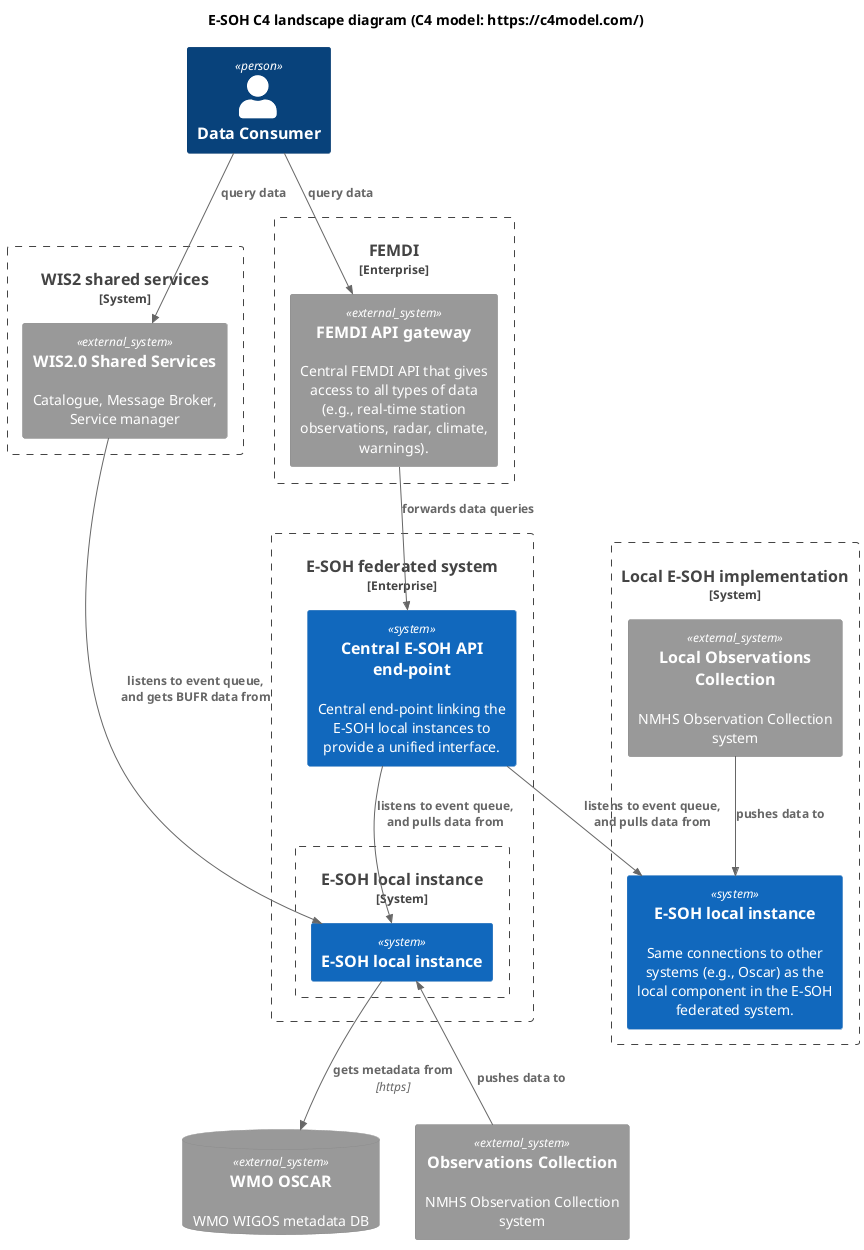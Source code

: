 @startuml "E-SOH-C4-landscape-diagram"

!include <C4/C4_Container>

'!include https://raw.githubusercontent.com/plantuml-stdlib/C4-PlantUML/master/C4_Context.puml
' or use local:
'!include C4_Context.puml

LAYOUT_TOP_DOWN()
'LAYOUT_LEFT_RIGHT()
'LAYOUT_AS_SKETCH()
'LAYOUT_WITH_LEGEND()

title E-SOH C4 landscape diagram (C4 model: https://c4model.com/)

'AddElementTag("microService", $shape=EightSidedShape(), $bgColor="CornflowerBlue", $fontColor="white", $legendText="micro service\neight sided")


Person(consumer, "Data Consumer")

Enterprise_Boundary(femdi_all, "FEMDI") {
    System_Ext("femdigw", "FEMDI API gateway", "Central FEMDI API that gives access to all types of data (e.g., real-time station observations, radar, climate, warnings).")
}

Enterprise_Boundary(esoh_all, "E-SOH federated system"){
  System(centralapi, "Central E-SOH API end-point", "Central end-point linking the E-SOH local instances to provide a unified interface.")

  System_Boundary(esoh_fed, "E-SOH local instance"){
    System(esoh, "E-SOH local instance", "")
  }
}

' WIS2 box:
System_Boundary(wis2shared_all, "WIS2 shared services"){
    System_Ext(wis2shared, "WIS2.0 Shared Services", "Catalogue, Message Broker, Service manager")
    'System_Ext(wis2gts, "WMO WIS2.0 GTS relay", "Relay the BUFR files into GTS.")
}

System_Boundary(esoh_local_implementation, "Local E-SOH implementation"){
    System_Ext(obscoll_local,"Local Observations Collection", "NMHS Observation Collection system")
    System(esoh_local, "E-SOH local instance", "Same connections to other systems (e.g., Oscar) as the local component in the E-SOH federated system.")
}

SystemDb_Ext(oscar, "WMO OSCAR", "WMO WIGOS metadata DB")
System_Ext(obscoll,"Observations Collection", "NMHS Observation Collection system")

Rel_U(obscoll, esoh, "pushes data to")

Rel(obscoll_local, esoh_local, "pushes data to")


Rel(wis2shared, esoh, "listens to event queue, and gets BUFR data from")
Rel(esoh, oscar, "gets metadata from", "https")

Rel(consumer, wis2shared ,"query data")
Rel("consumer", "femdigw","query data")
Rel(femdigw, centralapi, "forwards data queries")
Rel(centralapi, esoh_local, "listens to event queue, and pulls data from")
Rel(centralapi, esoh, "listens to event queue, and pulls data from")

'layout:
'Lay_U("oscar", "obscoll")
'Lay_L("obscoll","esoh")

@enduml
